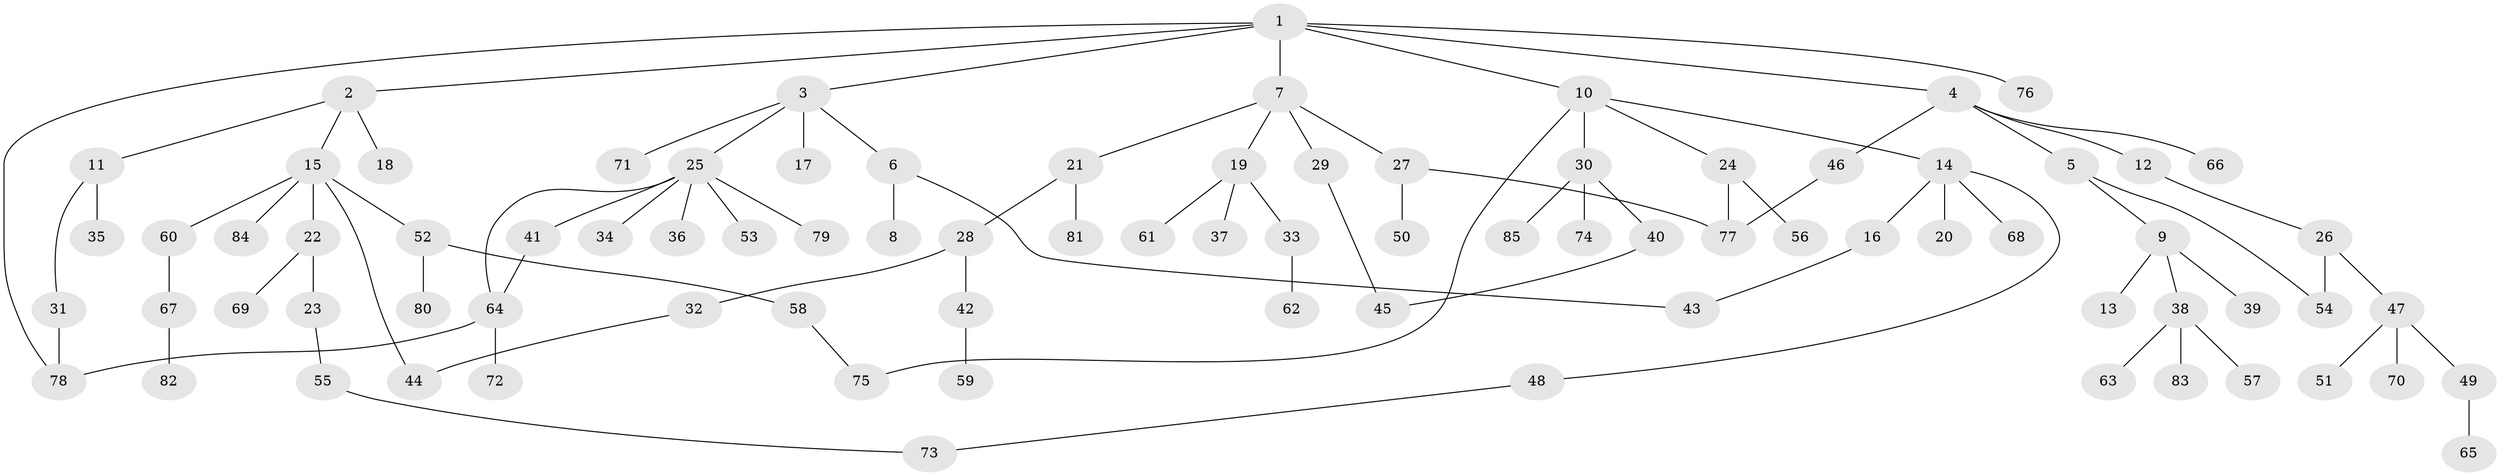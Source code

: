 // Generated by graph-tools (version 1.1) at 2025/13/03/09/25 04:13:20]
// undirected, 85 vertices, 95 edges
graph export_dot {
graph [start="1"]
  node [color=gray90,style=filled];
  1;
  2;
  3;
  4;
  5;
  6;
  7;
  8;
  9;
  10;
  11;
  12;
  13;
  14;
  15;
  16;
  17;
  18;
  19;
  20;
  21;
  22;
  23;
  24;
  25;
  26;
  27;
  28;
  29;
  30;
  31;
  32;
  33;
  34;
  35;
  36;
  37;
  38;
  39;
  40;
  41;
  42;
  43;
  44;
  45;
  46;
  47;
  48;
  49;
  50;
  51;
  52;
  53;
  54;
  55;
  56;
  57;
  58;
  59;
  60;
  61;
  62;
  63;
  64;
  65;
  66;
  67;
  68;
  69;
  70;
  71;
  72;
  73;
  74;
  75;
  76;
  77;
  78;
  79;
  80;
  81;
  82;
  83;
  84;
  85;
  1 -- 2;
  1 -- 3;
  1 -- 4;
  1 -- 7;
  1 -- 10;
  1 -- 76;
  1 -- 78;
  2 -- 11;
  2 -- 15;
  2 -- 18;
  3 -- 6;
  3 -- 17;
  3 -- 25;
  3 -- 71;
  4 -- 5;
  4 -- 12;
  4 -- 46;
  4 -- 66;
  5 -- 9;
  5 -- 54;
  6 -- 8;
  6 -- 43;
  7 -- 19;
  7 -- 21;
  7 -- 27;
  7 -- 29;
  9 -- 13;
  9 -- 38;
  9 -- 39;
  10 -- 14;
  10 -- 24;
  10 -- 30;
  10 -- 75;
  11 -- 31;
  11 -- 35;
  12 -- 26;
  14 -- 16;
  14 -- 20;
  14 -- 48;
  14 -- 68;
  15 -- 22;
  15 -- 44;
  15 -- 52;
  15 -- 60;
  15 -- 84;
  16 -- 43;
  19 -- 33;
  19 -- 37;
  19 -- 61;
  21 -- 28;
  21 -- 81;
  22 -- 23;
  22 -- 69;
  23 -- 55;
  24 -- 56;
  24 -- 77;
  25 -- 34;
  25 -- 36;
  25 -- 41;
  25 -- 53;
  25 -- 79;
  25 -- 64;
  26 -- 47;
  26 -- 54;
  27 -- 50;
  27 -- 77;
  28 -- 32;
  28 -- 42;
  29 -- 45;
  30 -- 40;
  30 -- 74;
  30 -- 85;
  31 -- 78;
  32 -- 44;
  33 -- 62;
  38 -- 57;
  38 -- 63;
  38 -- 83;
  40 -- 45;
  41 -- 64;
  42 -- 59;
  46 -- 77;
  47 -- 49;
  47 -- 51;
  47 -- 70;
  48 -- 73;
  49 -- 65;
  52 -- 58;
  52 -- 80;
  55 -- 73;
  58 -- 75;
  60 -- 67;
  64 -- 72;
  64 -- 78;
  67 -- 82;
}
